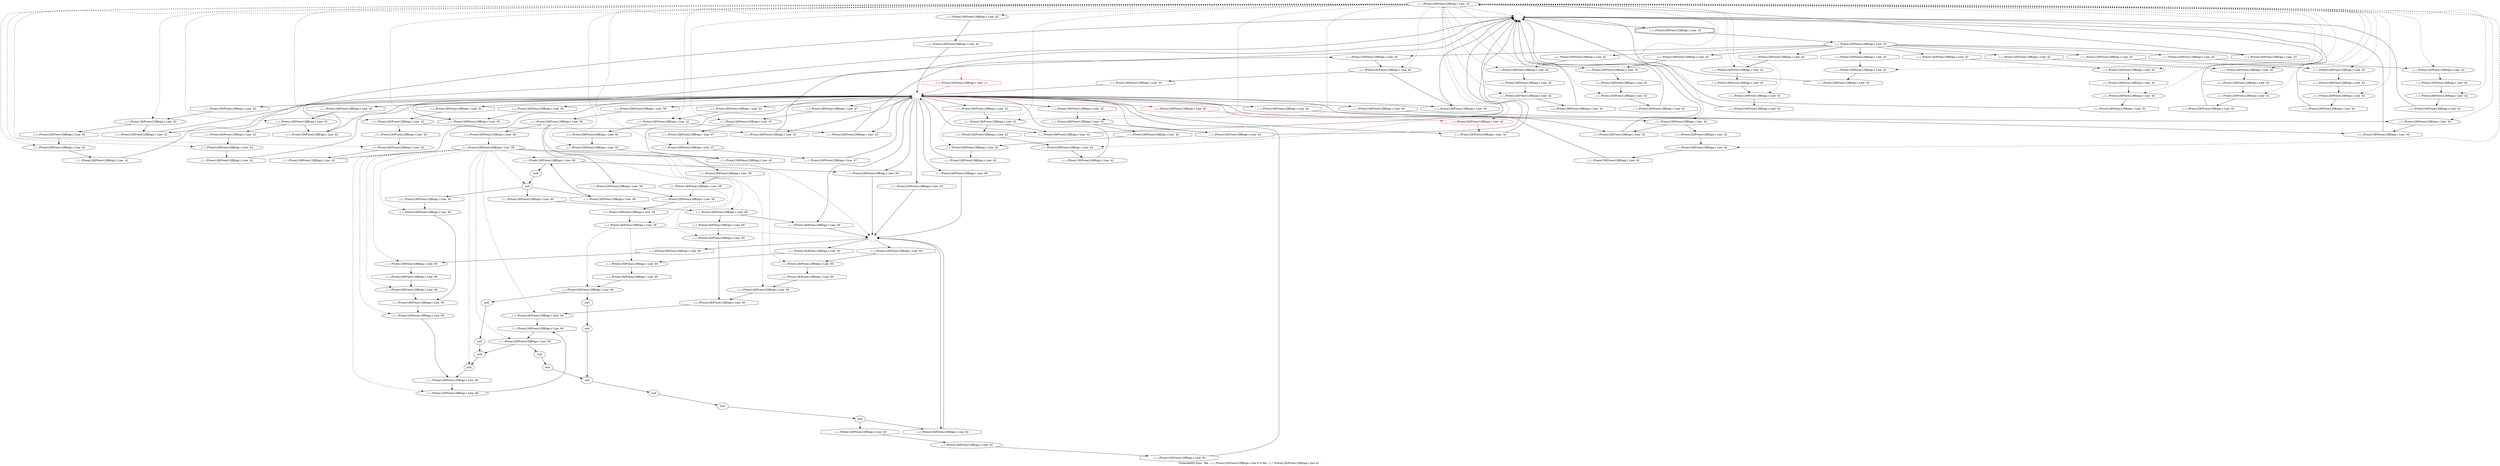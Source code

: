 digraph "Vulnerability from 'file ../../../Preon128/Preon128B/api.c line 8 to file ../../../Preon128/Preon128B/api.c line 42 '  "{
label="Vulnerability from  'file ../../../Preon128/Preon128B/api.c line 8 to file ../../../Preon128/Preon128B/api.c line 42 ' ";
node_1498[shape=ellipse,style=solid,label="../../../Preon128/Preon128B/api.c Line  23"]
node_1495[shape=ellipse,style=dashed,label=""]
"node_1498"->"node_1495" [style=dashed]
node_1558[shape=ellipse,style=solid,label="../../../Preon128/Preon128B/api.c Line  42"]
"node_1498"->"node_1558" [style=dashed]
node_1511[shape=ellipse,style=solid,label="../../../Preon128/Preon128B/api.c Line  42"]
"node_1498"->"node_1511" [style=dashed]
node_1547[shape=ellipse,style=solid,label="../../../Preon128/Preon128B/api.c Line  42"]
"node_1498"->"node_1547" [style=dashed]
node_1569[shape=ellipse,style=solid,label="../../../Preon128/Preon128B/api.c Line  42", color=red]
"node_1498"->"node_1569" [style=dashed]
node_1543[shape=ellipse,style=solid,label="../../../Preon128/Preon128B/api.c Line  42"]
"node_1498"->"node_1543" [style=dashed]
node_1531[shape=ellipse,style=solid,label="../../../Preon128/Preon128B/api.c Line  42"]
"node_1498"->"node_1531" [style=dashed]
node_1513[shape=ellipse,style=solid,label="../../../Preon128/Preon128B/api.c Line  42"]
"node_1498"->"node_1513" [style=dashed]
node_1549[shape=ellipse,style=solid,label="../../../Preon128/Preon128B/api.c Line  42"]
"node_1498"->"node_1549" [style=dashed]
node_1538[shape=ellipse,style=solid,label="../../../Preon128/Preon128B/api.c Line  42"]
"node_1498"->"node_1538" [style=dashed]
node_1522[shape=ellipse,style=solid,label="../../../Preon128/Preon128B/api.c Line  42"]
"node_1498"->"node_1522" [style=dashed]
node_1567[shape=ellipse,style=solid,label="../../../Preon128/Preon128B/api.c Line  42"]
"node_1498"->"node_1567" [style=dashed]
node_1515[shape=ellipse,style=solid,label="../../../Preon128/Preon128B/api.c Line  42"]
"node_1498"->"node_1515" [style=dashed]
node_1591[shape=ellipse,style=solid,label="../../../Preon128/Preon128B/api.c Line  45"]
"node_1498"->"node_1591" [style=dashed]
node_1586[shape=ellipse,style=solid,label="../../../Preon128/Preon128B/api.c Line  44"]
"node_1498"->"node_1586" [style=dashed]
node_1554[shape=ellipse,style=solid,label="../../../Preon128/Preon128B/api.c Line  42"]
"node_1498"->"node_1554" [style=dashed]
node_1581[shape=ellipse,style=solid,label="../../../Preon128/Preon128B/api.c Line  42"]
"node_1498"->"node_1581" [style=dashed]
node_1571[shape=ellipse,style=solid,label="../../../Preon128/Preon128B/api.c Line  42"]
"node_1498"->"node_1571" [style=dashed]
node_1533[shape=ellipse,style=solid,label="../../../Preon128/Preon128B/api.c Line  42"]
"node_1498"->"node_1533" [style=dashed]
node_1536[shape=ellipse,style=solid,label="../../../Preon128/Preon128B/api.c Line  42"]
"node_1498"->"node_1536" [style=dashed]
node_1560[shape=ellipse,style=solid,label="../../../Preon128/Preon128B/api.c Line  42"]
"node_1498"->"node_1560" [style=dashed]
node_1595[shape=ellipse,style=solid,label="../../../Preon128/Preon128B/api.c Line  47"]
"node_1498"->"node_1595" [style=dashed]
node_1545[shape=ellipse,style=solid,label="../../../Preon128/Preon128B/api.c Line  42"]
"node_1498"->"node_1545" [style=dashed]
node_1597[shape=ellipse,style=solid,label="../../../Preon128/Preon128B/api.c Line  47"]
"node_1498"->"node_1597" [style=dashed]
node_1579[shape=ellipse,style=solid,label="../../../Preon128/Preon128B/api.c Line  42"]
"node_1498"->"node_1579" [style=dashed]
node_1589[shape=ellipse,style=solid,label="../../../Preon128/Preon128B/api.c Line  45"]
"node_1498"->"node_1589" [style=dashed]
node_1575[shape=ellipse,style=solid,label="../../../Preon128/Preon128B/api.c Line  42"]
"node_1498"->"node_1575" [style=dashed]
node_1577[shape=ellipse,style=solid,label="../../../Preon128/Preon128B/api.c Line  42"]
"node_1498"->"node_1577" [style=dashed]
node_1504[shape=ellipse,style=solid,label="../../../Preon128/Preon128B/api.c Line  42"]
"node_1498"->"node_1504" [style=dashed]
node_1520[shape=ellipse,style=solid,label="../../../Preon128/Preon128B/api.c Line  42"]
"node_1498"->"node_1520" [style=dashed]
node_1524[shape=ellipse,style=solid,label="../../../Preon128/Preon128B/api.c Line  42"]
"node_1498"->"node_1524" [style=dashed]
node_1509[shape=ellipse,style=solid,label="../../../Preon128/Preon128B/api.c Line  42"]
"node_1498"->"node_1509" [style=dashed]
node_1502[shape=ellipse,style=solid,label="../../../Preon128/Preon128B/api.c Line  42"]
"node_1498"->"node_1502" [style=dashed]
node_1556[shape=ellipse,style=solid,label="../../../Preon128/Preon128B/api.c Line  42"]
"node_1498"->"node_1556" [style=dashed]
node_1500[shape=ellipse,style=solid,label="../../../Preon128/Preon128B/api.c Line  42"]
"node_1498"->"node_1500" [style=dashed]
node_1526[shape=ellipse,style=solid,label="../../../Preon128/Preon128B/api.c Line  42"]
"node_1498"->"node_1526" [style=dashed]
node_1565[shape=ellipse,style=solid,label="../../../Preon128/Preon128B/api.c Line  42"]
"node_1498"->"node_1565" [style=dashed]
node_1497[shape=doubleoctagon,style=solid,label="../../../Preon128/Preon128B/api.c Line  22"]
node_1496[shape=ellipse,style=solid,label="../../../Preon128/Preon128B/api.c Line  22"]
"node_1497"->"node_1496"
node_1510[shape=octagon,style=solid,label="../../../Preon128/Preon128B/api.c Line  42"]
"node_1496"->"node_1510"
node_1566[shape=octagon,style=solid,label="../../../Preon128/Preon128B/api.c Line  42"]
"node_1496"->"node_1566"
node_1592[shape=octagon,style=solid,label="../../../Preon128/Preon128B/api.c Line  45"]
"node_1496"->"node_1592"
node_1555[shape=octagon,style=solid,label="../../../Preon128/Preon128B/api.c Line  42"]
"node_1496"->"node_1555"
node_1532[shape=octagon,style=solid,label="../../../Preon128/Preon128B/api.c Line  42"]
"node_1496"->"node_1532"
node_1544[shape=octagon,style=solid,label="../../../Preon128/Preon128B/api.c Line  42"]
"node_1496"->"node_1544"
node_1521[shape=octagon,style=solid,label="../../../Preon128/Preon128B/api.c Line  42"]
"node_1496"->"node_1521"
node_1576[shape=octagon,style=solid,label="../../../Preon128/Preon128B/api.c Line  42"]
"node_1496"->"node_1576"
node_1499[shape=octagon,style=solid,label="../../../Preon128/Preon128B/api.c Line  23"]
"node_1496"->"node_1499"
node_1501[shape=octagon,style=solid,label="../../../Preon128/Preon128B/api.c Line  42"]
"node_1496"->"node_1501"
"node_1495"->"node_1497"
node_1494[shape=octagon,style=solid,label="../../../Preon128/Preon128B/api.c Line  11", color=red]
node_1493[shape=ellipse,style=dashed,label="", color=red]
"node_1494"->"node_1493" [color=red]
node_1559[shape=octagon,style=solid,label="../../../Preon128/Preon128B/api.c Line  42"]
"node_1493"->"node_1559"
node_1629[shape=octagon,style=solid,label="../../../Preon128/Preon128B/api.c Line  60"]
"node_1493"->"node_1629"
node_1548[shape=octagon,style=solid,label="../../../Preon128/Preon128B/api.c Line  42"]
"node_1493"->"node_1548"
node_1507[shape=octagon,style=solid,label="../../../Preon128/Preon128B/api.c Line  42"]
"node_1493"->"node_1507"
node_1590[shape=octagon,style=solid,label="../../../Preon128/Preon128B/api.c Line  45"]
"node_1493"->"node_1590"
node_1584[shape=octagon,style=solid,label="../../../Preon128/Preon128B/api.c Line  42"]
"node_1493"->"node_1584"
node_1563[shape=octagon,style=solid,label="../../../Preon128/Preon128B/api.c Line  42"]
"node_1493"->"node_1563"
node_1514[shape=octagon,style=solid,label="../../../Preon128/Preon128B/api.c Line  42"]
"node_1493"->"node_1514"
node_1570[shape=octagon,style=solid,label="../../../Preon128/Preon128B/api.c Line  42", color=red]
"node_1493"->"node_1570" [color=red]
node_1529[shape=octagon,style=solid,label="../../../Preon128/Preon128B/api.c Line  42"]
"node_1493"->"node_1529"
node_1518[shape=octagon,style=solid,label="../../../Preon128/Preon128B/api.c Line  42"]
"node_1493"->"node_1518"
node_1646[shape=octagon,style=solid,label="../../../Preon128/Preon128B/api.c Line  60"]
"node_1493"->"node_1646"
node_1594[shape=octagon,style=solid,label="../../../Preon128/Preon128B/api.c Line  46"]
"node_1493"->"node_1594"
node_1596[shape=octagon,style=solid,label="../../../Preon128/Preon128B/api.c Line  47"]
"node_1493"->"node_1596"
node_1600[shape=octagon,style=solid,label="../../../Preon128/Preon128B/api.c Line  56"]
"node_1493"->"node_1600"
node_1573[shape=octagon,style=solid,label="../../../Preon128/Preon128B/api.c Line  42"]
"node_1493"->"node_1573"
node_1580[shape=octagon,style=solid,label="../../../Preon128/Preon128B/api.c Line  42"]
"node_1493"->"node_1580"
node_1537[shape=octagon,style=solid,label="../../../Preon128/Preon128B/api.c Line  42"]
"node_1493"->"node_1537"
node_1587[shape=octagon,style=solid,label="../../../Preon128/Preon128B/api.c Line  44"]
"node_1493"->"node_1587"
node_1588[shape=octagon,style=solid,label="../../../Preon128/Preon128B/api.c Line  44"]
"node_1493"->"node_1588"
node_1655[shape=octagon,style=solid,label="../../../Preon128/Preon128B/api.c Line  62"]
"node_1493"->"node_1655"
node_1608[shape=octagon,style=solid,label="../../../Preon128/Preon128B/api.c Line  60"]
"node_1493"->"node_1608"
node_1503[shape=octagon,style=solid,label="../../../Preon128/Preon128B/api.c Line  42"]
"node_1493"->"node_1503"
node_1541[shape=octagon,style=solid,label="../../../Preon128/Preon128B/api.c Line  42"]
"node_1493"->"node_1541"
node_1552[shape=octagon,style=solid,label="../../../Preon128/Preon128B/api.c Line  42"]
"node_1493"->"node_1552"
node_1525[shape=octagon,style=solid,label="../../../Preon128/Preon128B/api.c Line  42"]
"node_1493"->"node_1525"
node_1492[shape=ellipse,style=dashed,label="", color=red]
"node_1492"->"node_1494" [color=red]
"node_1558"->"node_1563"
node_1561[shape=octagon,style=solid,label="../../../Preon128/Preon128B/api.c Line  42"]
"node_1558"->"node_1561"
"node_1559"->"node_1558"
node_1519[shape=octagon,style=solid,label="../../../Preon128/Preon128B/api.c Line  42"]
"node_1511"->"node_1519"
node_1546[shape=octagon,style=solid,label="../../../Preon128/Preon128B/api.c Line  42"]
"node_1546"->"node_1545"
node_1550[shape=octagon,style=solid,label="../../../Preon128/Preon128B/api.c Line  42"]
"node_1547"->"node_1550"
"node_1547"->"node_1552"
node_1625[shape=ellipse,style=solid,label="../../../Preon128/Preon128B/api.c Line  60"]
node_1624[shape=octagon,style=solid,label="../../../Preon128/Preon128B/api.c Line  60"]
"node_1625"->"node_1624"
node_1626[shape=octagon,style=solid,label="../../../Preon128/Preon128B/api.c Line  60"]
"node_1626"->"node_1625"
node_1627[shape=ellipse,style=solid,label="../../../Preon128/Preon128B/api.c Line  60"]
"node_1627"->"node_1626"
node_1628[shape=octagon,style=solid,label="../../../Preon128/Preon128B/api.c Line  60"]
"node_1628"->"node_1627"
node_1607[shape=ellipse,style=dashed,label=""]
"node_1629"->"node_1607"
node_1568[shape=octagon,style=solid,label="../../../Preon128/Preon128B/api.c Line  42"]
"node_1568"->"node_1567"
"node_1569"->"node_1573"
node_1534[shape=octagon,style=solid,label="../../../Preon128/Preon128B/api.c Line  42"]
"node_1534"->"node_1533"
node_1630[shape=ellipse,style=solid,label="../../../Preon128/Preon128B/api.c Line  60"]
"node_1630"->"node_1629"
node_1633[shape=octagon,style=solid,label="null"]
"node_1630"->"node_1633"
node_1631[shape=octagon,style=solid,label="../../../Preon128/Preon128B/api.c Line  60"]
"node_1631"->"node_1630"
node_1632[shape=ellipse,style=solid,label="null"]
"node_1632"->"node_1631"
node_1648[shape=octagon,style=solid,label="../../../Preon128/Preon128B/api.c Line  60"]
"node_1632"->"node_1648"
node_1637[shape=octagon,style=solid,label="../../../Preon128/Preon128B/api.c Line  60"]
"node_1632"->"node_1637"
"node_1633"->"node_1632"
node_1634[shape=ellipse,style=solid,label="../../../Preon128/Preon128B/api.c Line  60"]
"node_1634"->"node_1624"
node_1542[shape=octagon,style=solid,label="../../../Preon128/Preon128B/api.c Line  42"]
"node_1542"->"node_1495"
"node_1543"->"node_1546"
"node_1531"->"node_1534"
"node_1513"->"node_1518"
node_1516[shape=octagon,style=solid,label="../../../Preon128/Preon128B/api.c Line  42"]
"node_1513"->"node_1516"
"node_1548"->"node_1547"
node_1551[shape=octagon,style=solid,label="../../../Preon128/Preon128B/api.c Line  42"]
"node_1549"->"node_1551"
node_1540[shape=octagon,style=solid,label="../../../Preon128/Preon128B/api.c Line  42"]
"node_1538"->"node_1540"
"node_1540"->"node_1493"
"node_1510"->"node_1509"
node_1530[shape=octagon,style=solid,label="../../../Preon128/Preon128B/api.c Line  42"]
"node_1522"->"node_1530"
"node_1507"->"node_1495"
"node_1566"->"node_1565"
node_1574[shape=octagon,style=solid,label="../../../Preon128/Preon128B/api.c Line  42"]
"node_1567"->"node_1574"
node_1517[shape=octagon,style=solid,label="../../../Preon128/Preon128B/api.c Line  42"]
"node_1515"->"node_1517"
"node_1590"->"node_1589"
node_1593[shape=octagon,style=solid,label="../../../Preon128/Preon128B/api.c Line  45"]
"node_1591"->"node_1593"
"node_1591"->"node_1594"
"node_1592"->"node_1591"
"node_1584"->"node_1495"
node_1585[shape=octagon,style=solid,label="../../../Preon128/Preon128B/api.c Line  42"]
"node_1585"->"node_1495"
"node_1586"->"node_1588"
node_1562[shape=octagon,style=solid,label="../../../Preon128/Preon128B/api.c Line  42"]
"node_1562"->"node_1493"
"node_1563"->"node_1495"
node_1621[shape=ellipse,style=solid,label="../../../Preon128/Preon128B/api.c Line  60"]
node_1650[shape=octagon,style=solid,label="null"]
"node_1621"->"node_1650"
node_1620[shape=octagon,style=solid,label="null"]
"node_1621"->"node_1620"
node_1622[shape=octagon,style=solid,label="../../../Preon128/Preon128B/api.c Line  60"]
"node_1622"->"node_1621"
node_1623[shape=ellipse,style=solid,label="../../../Preon128/Preon128B/api.c Line  60"]
"node_1623"->"node_1622"
"node_1624"->"node_1623"
node_1557[shape=octagon,style=solid,label="../../../Preon128/Preon128B/api.c Line  42"]
"node_1554"->"node_1557"
"node_1555"->"node_1554"
"node_1514"->"node_1513"
node_1613[shape=ellipse,style=solid,label="null"]
node_1652[shape=octagon,style=solid,label="null"]
"node_1613"->"node_1652"
node_1614[shape=octagon,style=solid,label="null"]
"node_1614"->"node_1613"
node_1615[shape=ellipse,style=solid,label="null"]
"node_1615"->"node_1650"
node_1616[shape=octagon,style=solid,label="null"]
"node_1616"->"node_1615"
node_1527[shape=octagon,style=solid,label="../../../Preon128/Preon128B/api.c Line  42"]
"node_1527"->"node_1526"
node_1649[shape=ellipse,style=solid,label="null"]
"node_1650"->"node_1649"
node_1651[shape=ellipse,style=solid,label="null"]
node_1654[shape=octagon,style=solid,label="null"]
"node_1651"->"node_1654"
"node_1652"->"node_1651"
node_1653[shape=ellipse,style=solid,label="null"]
node_1657[shape=octagon,style=solid,label="../../../Preon128/Preon128B/api.c Line  63"]
"node_1653"->"node_1657"
node_1659[shape=octagon,style=solid,label="../../../Preon128/Preon128B/api.c Line  64"]
"node_1653"->"node_1659"
"node_1654"->"node_1653"
node_1539[shape=octagon,style=solid,label="../../../Preon128/Preon128B/api.c Line  42"]
"node_1539"->"node_1538"
node_1583[shape=octagon,style=solid,label="../../../Preon128/Preon128B/api.c Line  42"]
"node_1581"->"node_1583"
node_1582[shape=octagon,style=solid,label="../../../Preon128/Preon128B/api.c Line  42"]
"node_1582"->"node_1581"
"node_1583"->"node_1493"
"node_1570"->"node_1569" [color=red]
node_1572[shape=octagon,style=solid,label="../../../Preon128/Preon128B/api.c Line  42"]
"node_1571"->"node_1572"
"node_1533"->"node_1542"
"node_1519"->"node_1495"
"node_1536"->"node_1539"
"node_1536"->"node_1541"
"node_1529"->"node_1495"
"node_1518"->"node_1495"
"node_1532"->"node_1531"
"node_1560"->"node_1562"
"node_1561"->"node_1560"
node_1645[shape=octagon,style=solid,label="../../../Preon128/Preon128B/api.c Line  60"]
node_1644[shape=ellipse,style=solid,label="../../../Preon128/Preon128B/api.c Line  60"]
"node_1645"->"node_1644"
"node_1646"->"node_1607"
node_1647[shape=ellipse,style=solid,label="../../../Preon128/Preon128B/api.c Line  60"]
node_1641[shape=octagon,style=solid,label="../../../Preon128/Preon128B/api.c Line  60"]
"node_1647"->"node_1641"
"node_1648"->"node_1647"
node_1639[shape=octagon,style=solid,label="../../../Preon128/Preon128B/api.c Line  60"]
"node_1649"->"node_1639"
node_1535[shape=octagon,style=solid,label="../../../Preon128/Preon128B/api.c Line  47"]
"node_1535"->"node_1493"
"node_1516"->"node_1515"
"node_1593"->"node_1493"
"node_1594"->"node_1495"
node_1598[shape=octagon,style=solid,label="../../../Preon128/Preon128B/api.c Line  47"]
"node_1595"->"node_1598"
"node_1596"->"node_1595"
"node_1517"->"node_1493"
"node_1544"->"node_1543"
node_1553[shape=octagon,style=solid,label="../../../Preon128/Preon128B/api.c Line  42"]
"node_1545"->"node_1553"
"node_1597"->"node_1535"
"node_1598"->"node_1597"
node_1599[shape=ellipse,style=solid,label="../../../Preon128/Preon128B/api.c Line  56"]
node_1618[shape=octagon,style=solid,label="../../../Preon128/Preon128B/api.c Line  58"]
"node_1599"->"node_1618"
node_1602[shape=octagon,style=solid,label="../../../Preon128/Preon128B/api.c Line  58"]
"node_1599"->"node_1602"
node_1604[shape=octagon,style=solid,label="../../../Preon128/Preon128B/api.c Line  58"]
"node_1599"->"node_1604"
"node_1600"->"node_1599"
"node_1572"->"node_1493"
"node_1573"->"node_1495"
"node_1574"->"node_1495"
"node_1521"->"node_1520"
node_1578[shape=octagon,style=solid,label="../../../Preon128/Preon128B/api.c Line  42"]
"node_1578"->"node_1577"
"node_1579"->"node_1584"
"node_1579"->"node_1582"
"node_1580"->"node_1579"
"node_1537"->"node_1536"
node_1635[shape=octagon,style=solid,label="../../../Preon128/Preon128B/api.c Line  60"]
"node_1635"->"node_1634"
node_1636[shape=ellipse,style=solid,label="../../../Preon128/Preon128B/api.c Line  60"]
"node_1636"->"node_1646"
"node_1636"->"node_1635"
"node_1637"->"node_1636"
node_1638[shape=ellipse,style=solid,label="../../../Preon128/Preon128B/api.c Line  60"]
"node_1638"->"node_1622"
"node_1639"->"node_1638"
"node_1587"->"node_1586"
"node_1588"->"node_1495"
"node_1589"->"node_1592"
node_1617[shape=ellipse,style=solid,label="../../../Preon128/Preon128B/api.c Line  58"]
"node_1617"->"node_1625" [style=dashed]
"node_1617"->"node_1627" [style=dashed]
"node_1617"->"node_1630" [style=dashed]
"node_1617"->"node_1632" [style=dashed]
"node_1617"->"node_1634" [style=dashed]
"node_1617"->"node_1621" [style=dashed]
"node_1617"->"node_1623" [style=dashed]
"node_1617"->"node_1647" [style=dashed]
"node_1617"->"node_1649" [style=dashed]
"node_1617"->"node_1636" [style=dashed]
"node_1617"->"node_1638" [style=dashed]
node_1640[shape=ellipse,style=solid,label="../../../Preon128/Preon128B/api.c Line  60"]
"node_1617"->"node_1640" [style=dashed]
node_1642[shape=ellipse,style=solid,label="../../../Preon128/Preon128B/api.c Line  60"]
"node_1617"->"node_1642" [style=dashed]
"node_1617"->"node_1644" [style=dashed]
"node_1617"->"node_1607" [style=dashed]
"node_1618"->"node_1617"
node_1619[shape=ellipse,style=solid,label="null"]
"node_1619"->"node_1652"
"node_1620"->"node_1619"
node_1601[shape=ellipse,style=solid,label="../../../Preon128/Preon128B/api.c Line  58"]
node_1603[shape=ellipse,style=solid,label="../../../Preon128/Preon128B/api.c Line  58"]
"node_1601"->"node_1603" [style=dashed]
node_1605[shape=ellipse,style=solid,label="../../../Preon128/Preon128B/api.c Line  58"]
"node_1601"->"node_1605" [style=dashed]
"node_1602"->"node_1601"
node_1606[shape=octagon,style=solid,label="../../../Preon128/Preon128B/api.c Line  58"]
"node_1603"->"node_1606"
"node_1604"->"node_1603"
"node_1575"->"node_1578"
"node_1576"->"node_1575"
"node_1577"->"node_1585"
node_1506[shape=octagon,style=solid,label="../../../Preon128/Preon128B/api.c Line  42"]
"node_1504"->"node_1506"
"node_1506"->"node_1493"
node_1523[shape=octagon,style=solid,label="../../../Preon128/Preon128B/api.c Line  42"]
"node_1520"->"node_1523"
"node_1640"->"node_1639"
"node_1641"->"node_1640"
"node_1642"->"node_1641"
node_1643[shape=octagon,style=solid,label="../../../Preon128/Preon128B/api.c Line  60"]
"node_1643"->"node_1642"
"node_1644"->"node_1643"
"node_1655"->"node_1607"
node_1656[shape=ellipse,style=solid,label="../../../Preon128/Preon128B/api.c Line  63"]
node_1658[shape=octagon,style=solid,label="../../../Preon128/Preon128B/api.c Line  63"]
"node_1656"->"node_1658"
"node_1657"->"node_1656"
"node_1658"->"node_1493"
"node_1659"->"node_1607"
"node_1524"->"node_1527"
"node_1524"->"node_1529"
"node_1550"->"node_1549"
"node_1551"->"node_1493"
"node_1530"->"node_1495"
"node_1499"->"node_1498"
"node_1605"->"node_1607" [style=dashed]
node_1609[shape=ellipse,style=solid,label="../../../Preon128/Preon128B/api.c Line  60"]
"node_1605"->"node_1609" [style=dashed]
node_1611[shape=ellipse,style=solid,label="../../../Preon128/Preon128B/api.c Line  60"]
"node_1605"->"node_1611" [style=dashed]
"node_1606"->"node_1605"
"node_1607"->"node_1628"
"node_1607"->"node_1645"
"node_1607"->"node_1659"
node_1610[shape=octagon,style=solid,label="../../../Preon128/Preon128B/api.c Line  60"]
"node_1607"->"node_1610"
"node_1608"->"node_1607"
node_1512[shape=octagon,style=solid,label="../../../Preon128/Preon128B/api.c Line  42"]
"node_1509"->"node_1512"
"node_1501"->"node_1500"
node_1505[shape=octagon,style=solid,label="../../../Preon128/Preon128B/api.c Line  42"]
"node_1505"->"node_1504"
"node_1503"->"node_1502"
"node_1541"->"node_1495"
node_1508[shape=octagon,style=solid,label="../../../Preon128/Preon128B/api.c Line  42"]
"node_1508"->"node_1495"
node_1528[shape=octagon,style=solid,label="../../../Preon128/Preon128B/api.c Line  42"]
"node_1528"->"node_1493"
"node_1502"->"node_1507"
"node_1502"->"node_1505"
node_1564[shape=octagon,style=solid,label="../../../Preon128/Preon128B/api.c Line  42"]
"node_1556"->"node_1564"
"node_1557"->"node_1556"
node_1612[shape=octagon,style=solid,label="../../../Preon128/Preon128B/api.c Line  60"]
"node_1609"->"node_1612"
"node_1610"->"node_1609"
"node_1611"->"node_1614"
"node_1611"->"node_1616"
"node_1612"->"node_1611"
"node_1552"->"node_1495"
"node_1553"->"node_1495"
"node_1500"->"node_1508"
"node_1523"->"node_1522"
"node_1526"->"node_1528"
"node_1512"->"node_1511"
"node_1525"->"node_1524"
"node_1564"->"node_1495"
"node_1565"->"node_1568"
}


